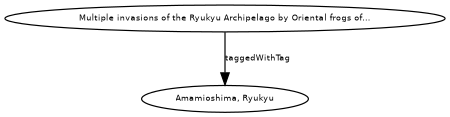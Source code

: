 digraph G {
size="3,3";
node [fontsize=7, fontname="Helvetica"];
edge [fontsize=7, fontname="Helvetica"];
node0 [label="Amamioshima, Ryukyu", width=0.27433100247,height=0.27433100247];
node1 [label="Multiple invasions of the Ryukyu Archipelago by Oriental frogs of...", width=0.27433100247,height=0.27433100247];
node1 -> node0 [label="taggedWithTag"];
}

